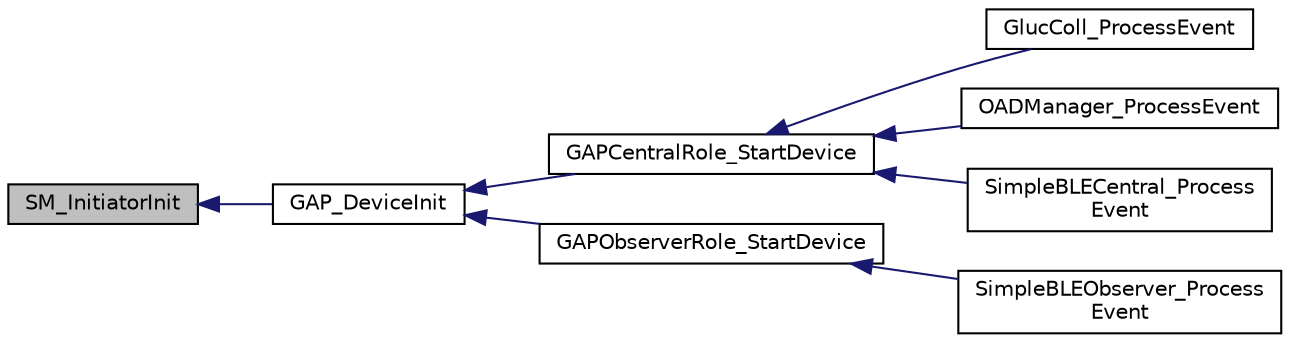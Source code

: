 digraph "SM_InitiatorInit"
{
  edge [fontname="Helvetica",fontsize="10",labelfontname="Helvetica",labelfontsize="10"];
  node [fontname="Helvetica",fontsize="10",shape=record];
  rankdir="LR";
  Node1 [label="SM_InitiatorInit",height=0.2,width=0.4,color="black", fillcolor="grey75", style="filled" fontcolor="black"];
  Node1 -> Node2 [dir="back",color="midnightblue",fontsize="10",style="solid",fontname="Helvetica"];
  Node2 [label="GAP_DeviceInit",height=0.2,width=0.4,color="black", fillcolor="white", style="filled",URL="$group___g_a_p___a_p_i.html#ga729bcdb44b9ea7717cbfd55d25ba5194",tooltip="Called to setup the device. Call just once on initialization. "];
  Node2 -> Node3 [dir="back",color="midnightblue",fontsize="10",style="solid",fontname="Helvetica"];
  Node3 [label="GAPCentralRole_StartDevice",height=0.2,width=0.4,color="black", fillcolor="white", style="filled",URL="$group___c_e_n_t_r_a_l___p_r_o_f_i_l_e___a_p_i.html#gaead84a86ae96da938609ea0c34074ff7",tooltip="Start the device in Central role. This function is typically called once during system startup..."];
  Node3 -> Node4 [dir="back",color="midnightblue",fontsize="10",style="solid",fontname="Helvetica"];
  Node4 [label="GlucColl_ProcessEvent",height=0.2,width=0.4,color="black", fillcolor="white", style="filled",URL="$glucose_collector_8h.html#acf6a08dd11039baa3d1ee2fc93b3da50"];
  Node3 -> Node5 [dir="back",color="midnightblue",fontsize="10",style="solid",fontname="Helvetica"];
  Node5 [label="OADManager_ProcessEvent",height=0.2,width=0.4,color="black", fillcolor="white", style="filled",URL="$oad__mgr__app_8h.html#affb43696848dcb745672e9dbfa7ec924"];
  Node3 -> Node6 [dir="back",color="midnightblue",fontsize="10",style="solid",fontname="Helvetica"];
  Node6 [label="SimpleBLECentral_Process\lEvent",height=0.2,width=0.4,color="black", fillcolor="white", style="filled",URL="$simple_b_l_e_central_8h.html#ad3eb9123fb0ebe23da7d5f81b9b6fee9"];
  Node2 -> Node7 [dir="back",color="midnightblue",fontsize="10",style="solid",fontname="Helvetica"];
  Node7 [label="GAPObserverRole_StartDevice",height=0.2,width=0.4,color="black", fillcolor="white", style="filled",URL="$group___o_b_s_e_r_v_e_r___p_r_o_f_i_l_e___a_p_i.html#ga0b34b690763fd5149d829a515945236c",tooltip="Start the device in Observer role. This function is typically called once during system startup..."];
  Node7 -> Node8 [dir="back",color="midnightblue",fontsize="10",style="solid",fontname="Helvetica"];
  Node8 [label="SimpleBLEObserver_Process\lEvent",height=0.2,width=0.4,color="black", fillcolor="white", style="filled",URL="$simple_b_l_e_observer_8h.html#a14ec6c7aaffe9dd9d136a10a223b2885"];
}
